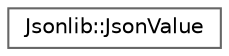 digraph "类继承关系图"
{
 // LATEX_PDF_SIZE
  bgcolor="transparent";
  edge [fontname=Helvetica,fontsize=10,labelfontname=Helvetica,labelfontsize=10];
  node [fontname=Helvetica,fontsize=10,shape=box,height=0.2,width=0.4];
  rankdir="LR";
  Node0 [id="Node000000",label="Jsonlib::JsonValue",height=0.2,width=0.4,color="grey40", fillcolor="white", style="filled",URL="$class_jsonlib_1_1_json_value.html",tooltip="Json数据通用类"];
}
